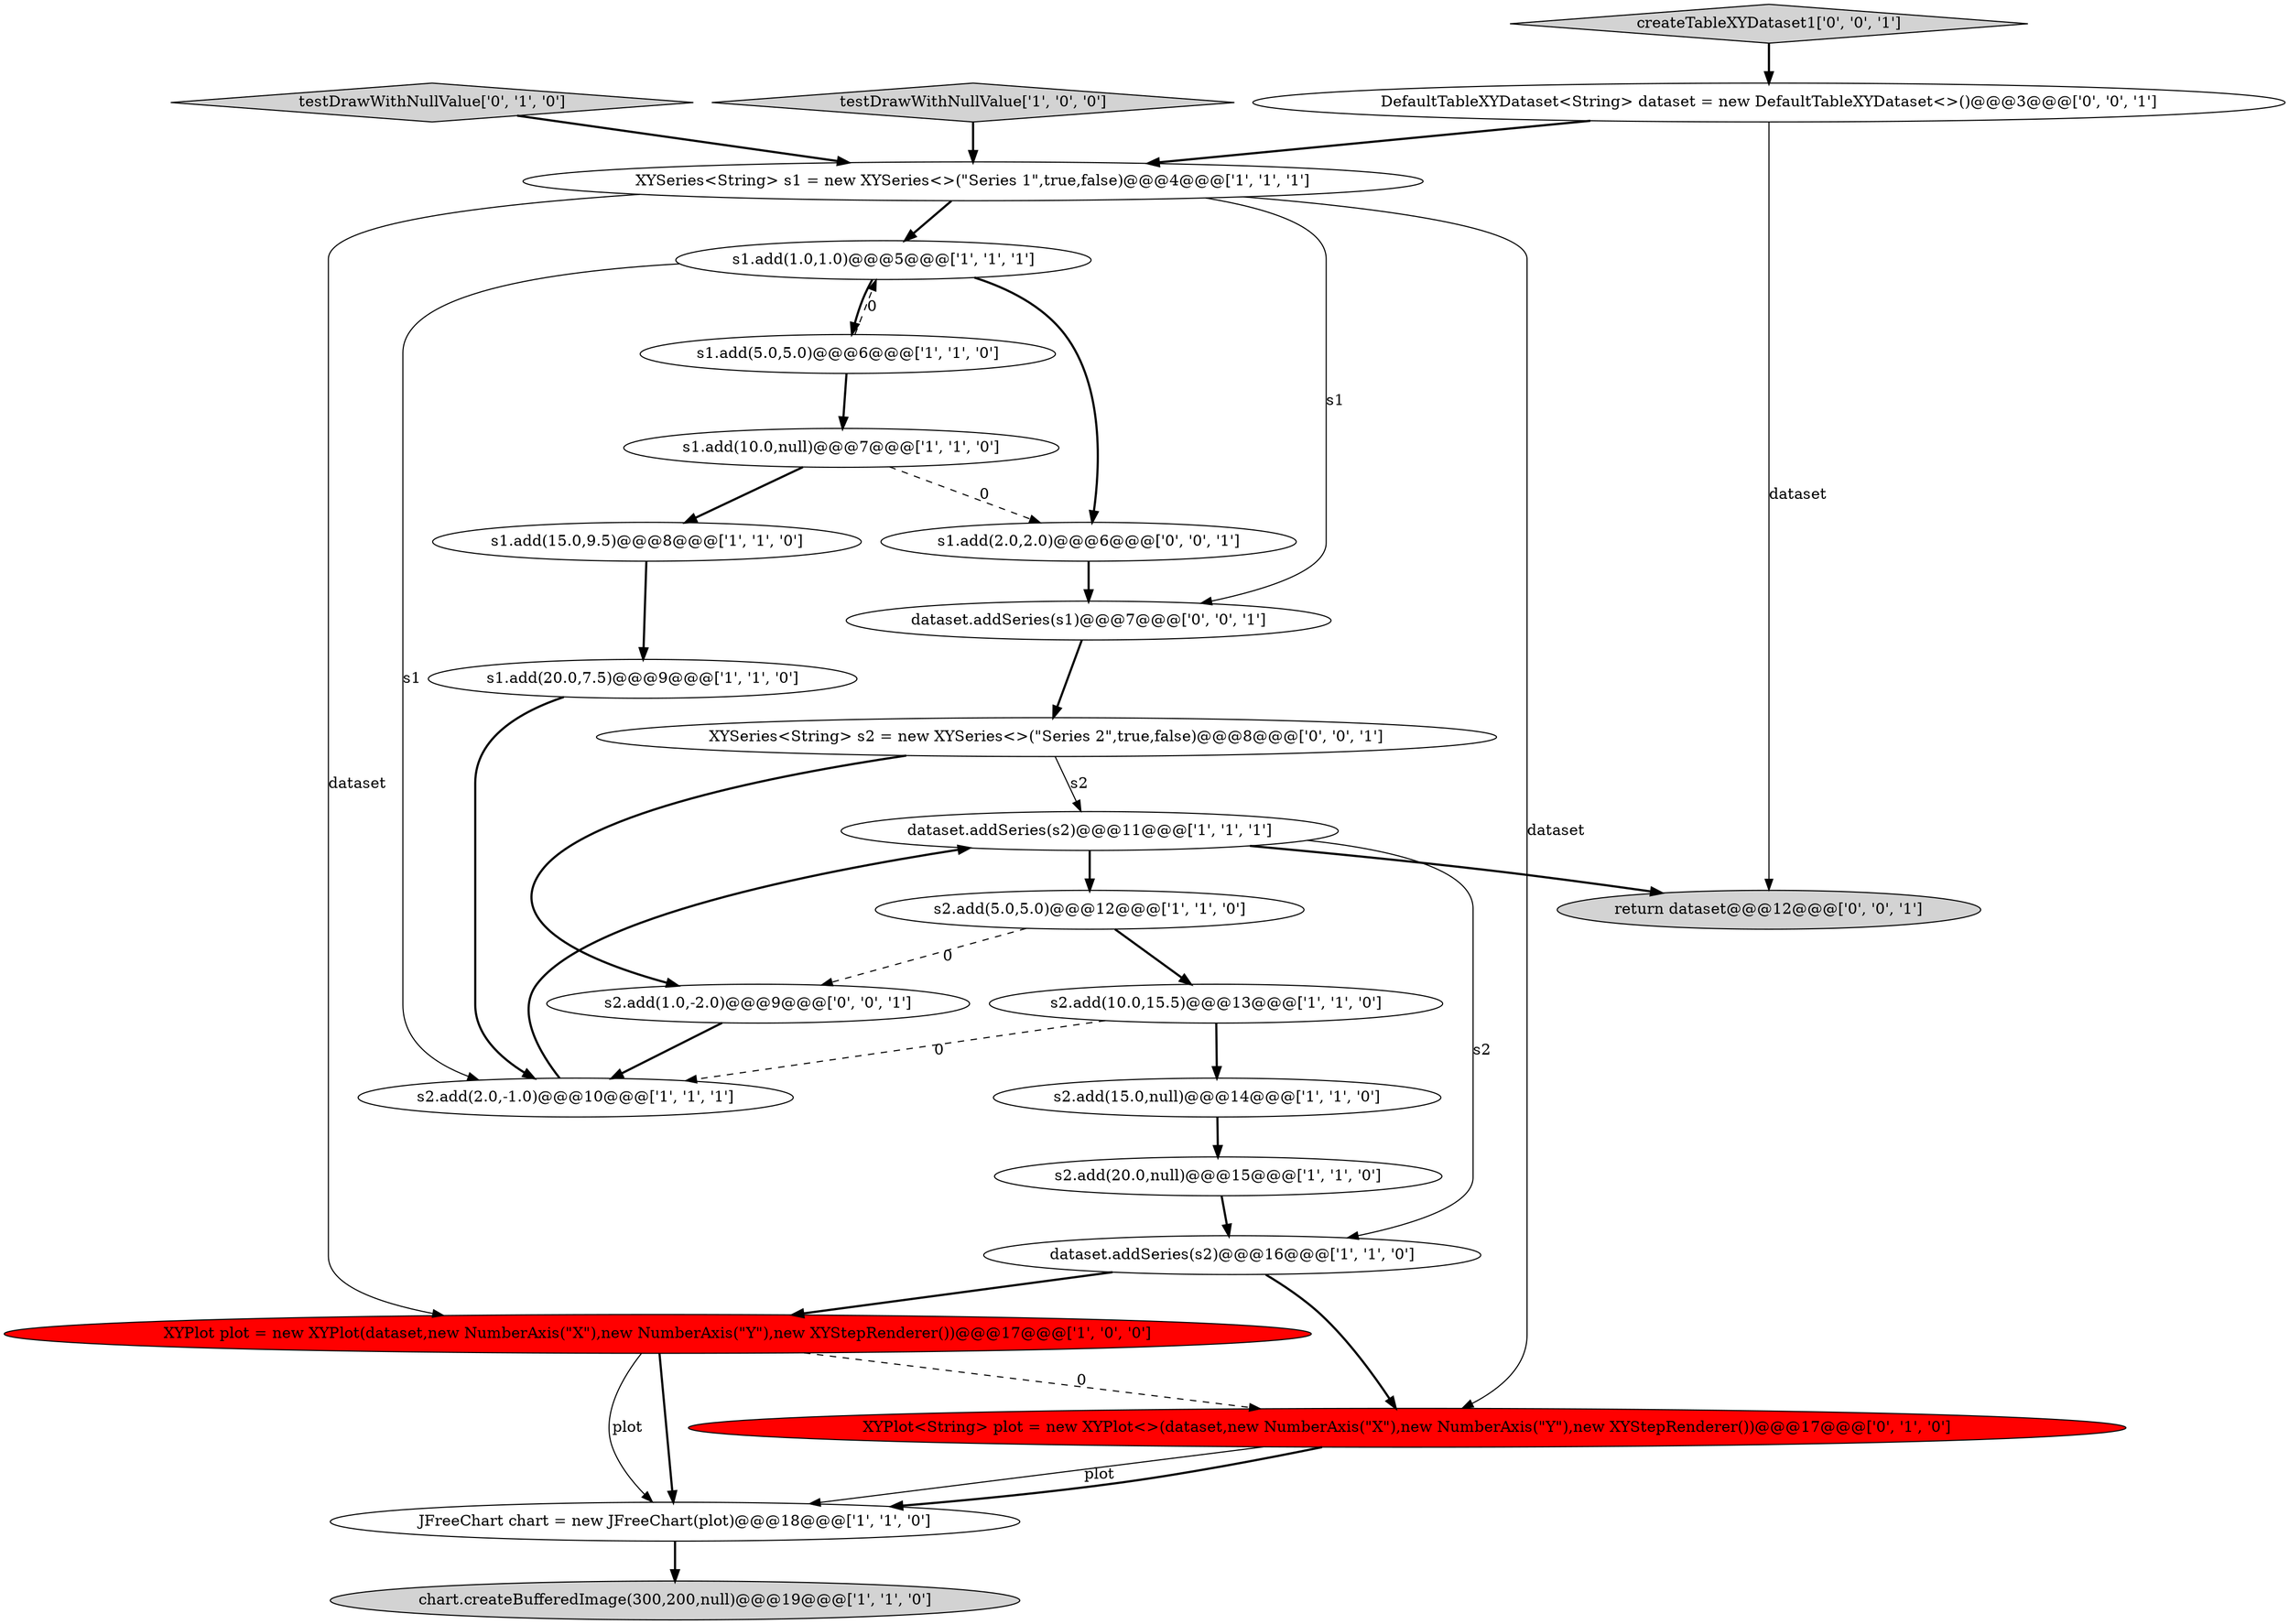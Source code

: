 digraph {
17 [style = filled, label = "XYPlot<String> plot = new XYPlot<>(dataset,new NumberAxis(\"X\"),new NumberAxis(\"Y\"),new XYStepRenderer())@@@17@@@['0', '1', '0']", fillcolor = red, shape = ellipse image = "AAA1AAABBB2BBB"];
3 [style = filled, label = "dataset.addSeries(s2)@@@16@@@['1', '1', '0']", fillcolor = white, shape = ellipse image = "AAA0AAABBB1BBB"];
2 [style = filled, label = "s2.add(15.0,null)@@@14@@@['1', '1', '0']", fillcolor = white, shape = ellipse image = "AAA0AAABBB1BBB"];
7 [style = filled, label = "s1.add(5.0,5.0)@@@6@@@['1', '1', '0']", fillcolor = white, shape = ellipse image = "AAA0AAABBB1BBB"];
6 [style = filled, label = "XYPlot plot = new XYPlot(dataset,new NumberAxis(\"X\"),new NumberAxis(\"Y\"),new XYStepRenderer())@@@17@@@['1', '0', '0']", fillcolor = red, shape = ellipse image = "AAA1AAABBB1BBB"];
11 [style = filled, label = "s1.add(1.0,1.0)@@@5@@@['1', '1', '1']", fillcolor = white, shape = ellipse image = "AAA0AAABBB1BBB"];
9 [style = filled, label = "XYSeries<String> s1 = new XYSeries<>(\"Series 1\",true,false)@@@4@@@['1', '1', '1']", fillcolor = white, shape = ellipse image = "AAA0AAABBB1BBB"];
20 [style = filled, label = "XYSeries<String> s2 = new XYSeries<>(\"Series 2\",true,false)@@@8@@@['0', '0', '1']", fillcolor = white, shape = ellipse image = "AAA0AAABBB3BBB"];
23 [style = filled, label = "dataset.addSeries(s1)@@@7@@@['0', '0', '1']", fillcolor = white, shape = ellipse image = "AAA0AAABBB3BBB"];
15 [style = filled, label = "testDrawWithNullValue['1', '0', '0']", fillcolor = lightgray, shape = diamond image = "AAA0AAABBB1BBB"];
21 [style = filled, label = "return dataset@@@12@@@['0', '0', '1']", fillcolor = lightgray, shape = ellipse image = "AAA0AAABBB3BBB"];
22 [style = filled, label = "s1.add(2.0,2.0)@@@6@@@['0', '0', '1']", fillcolor = white, shape = ellipse image = "AAA0AAABBB3BBB"];
5 [style = filled, label = "s2.add(5.0,5.0)@@@12@@@['1', '1', '0']", fillcolor = white, shape = ellipse image = "AAA0AAABBB1BBB"];
24 [style = filled, label = "s2.add(1.0,-2.0)@@@9@@@['0', '0', '1']", fillcolor = white, shape = ellipse image = "AAA0AAABBB3BBB"];
18 [style = filled, label = "testDrawWithNullValue['0', '1', '0']", fillcolor = lightgray, shape = diamond image = "AAA0AAABBB2BBB"];
1 [style = filled, label = "dataset.addSeries(s2)@@@11@@@['1', '1', '1']", fillcolor = white, shape = ellipse image = "AAA0AAABBB1BBB"];
19 [style = filled, label = "createTableXYDataset1['0', '0', '1']", fillcolor = lightgray, shape = diamond image = "AAA0AAABBB3BBB"];
12 [style = filled, label = "JFreeChart chart = new JFreeChart(plot)@@@18@@@['1', '1', '0']", fillcolor = white, shape = ellipse image = "AAA0AAABBB1BBB"];
0 [style = filled, label = "s1.add(20.0,7.5)@@@9@@@['1', '1', '0']", fillcolor = white, shape = ellipse image = "AAA0AAABBB1BBB"];
16 [style = filled, label = "s2.add(20.0,null)@@@15@@@['1', '1', '0']", fillcolor = white, shape = ellipse image = "AAA0AAABBB1BBB"];
8 [style = filled, label = "s1.add(15.0,9.5)@@@8@@@['1', '1', '0']", fillcolor = white, shape = ellipse image = "AAA0AAABBB1BBB"];
13 [style = filled, label = "s2.add(10.0,15.5)@@@13@@@['1', '1', '0']", fillcolor = white, shape = ellipse image = "AAA0AAABBB1BBB"];
25 [style = filled, label = "DefaultTableXYDataset<String> dataset = new DefaultTableXYDataset<>()@@@3@@@['0', '0', '1']", fillcolor = white, shape = ellipse image = "AAA0AAABBB3BBB"];
4 [style = filled, label = "s2.add(2.0,-1.0)@@@10@@@['1', '1', '1']", fillcolor = white, shape = ellipse image = "AAA0AAABBB1BBB"];
14 [style = filled, label = "chart.createBufferedImage(300,200,null)@@@19@@@['1', '1', '0']", fillcolor = lightgray, shape = ellipse image = "AAA0AAABBB1BBB"];
10 [style = filled, label = "s1.add(10.0,null)@@@7@@@['1', '1', '0']", fillcolor = white, shape = ellipse image = "AAA0AAABBB1BBB"];
1->5 [style = bold, label=""];
1->3 [style = solid, label="s2"];
16->3 [style = bold, label=""];
23->20 [style = bold, label=""];
17->12 [style = solid, label="plot"];
9->11 [style = bold, label=""];
7->10 [style = bold, label=""];
25->21 [style = solid, label="dataset"];
25->9 [style = bold, label=""];
5->24 [style = dashed, label="0"];
7->11 [style = dashed, label="0"];
3->6 [style = bold, label=""];
6->17 [style = dashed, label="0"];
9->17 [style = solid, label="dataset"];
10->22 [style = dashed, label="0"];
22->23 [style = bold, label=""];
19->25 [style = bold, label=""];
20->1 [style = solid, label="s2"];
2->16 [style = bold, label=""];
8->0 [style = bold, label=""];
17->12 [style = bold, label=""];
24->4 [style = bold, label=""];
10->8 [style = bold, label=""];
0->4 [style = bold, label=""];
15->9 [style = bold, label=""];
1->21 [style = bold, label=""];
5->13 [style = bold, label=""];
12->14 [style = bold, label=""];
18->9 [style = bold, label=""];
6->12 [style = solid, label="plot"];
11->22 [style = bold, label=""];
3->17 [style = bold, label=""];
13->4 [style = dashed, label="0"];
4->1 [style = bold, label=""];
20->24 [style = bold, label=""];
9->6 [style = solid, label="dataset"];
9->23 [style = solid, label="s1"];
11->7 [style = bold, label=""];
11->4 [style = solid, label="s1"];
13->2 [style = bold, label=""];
6->12 [style = bold, label=""];
}
